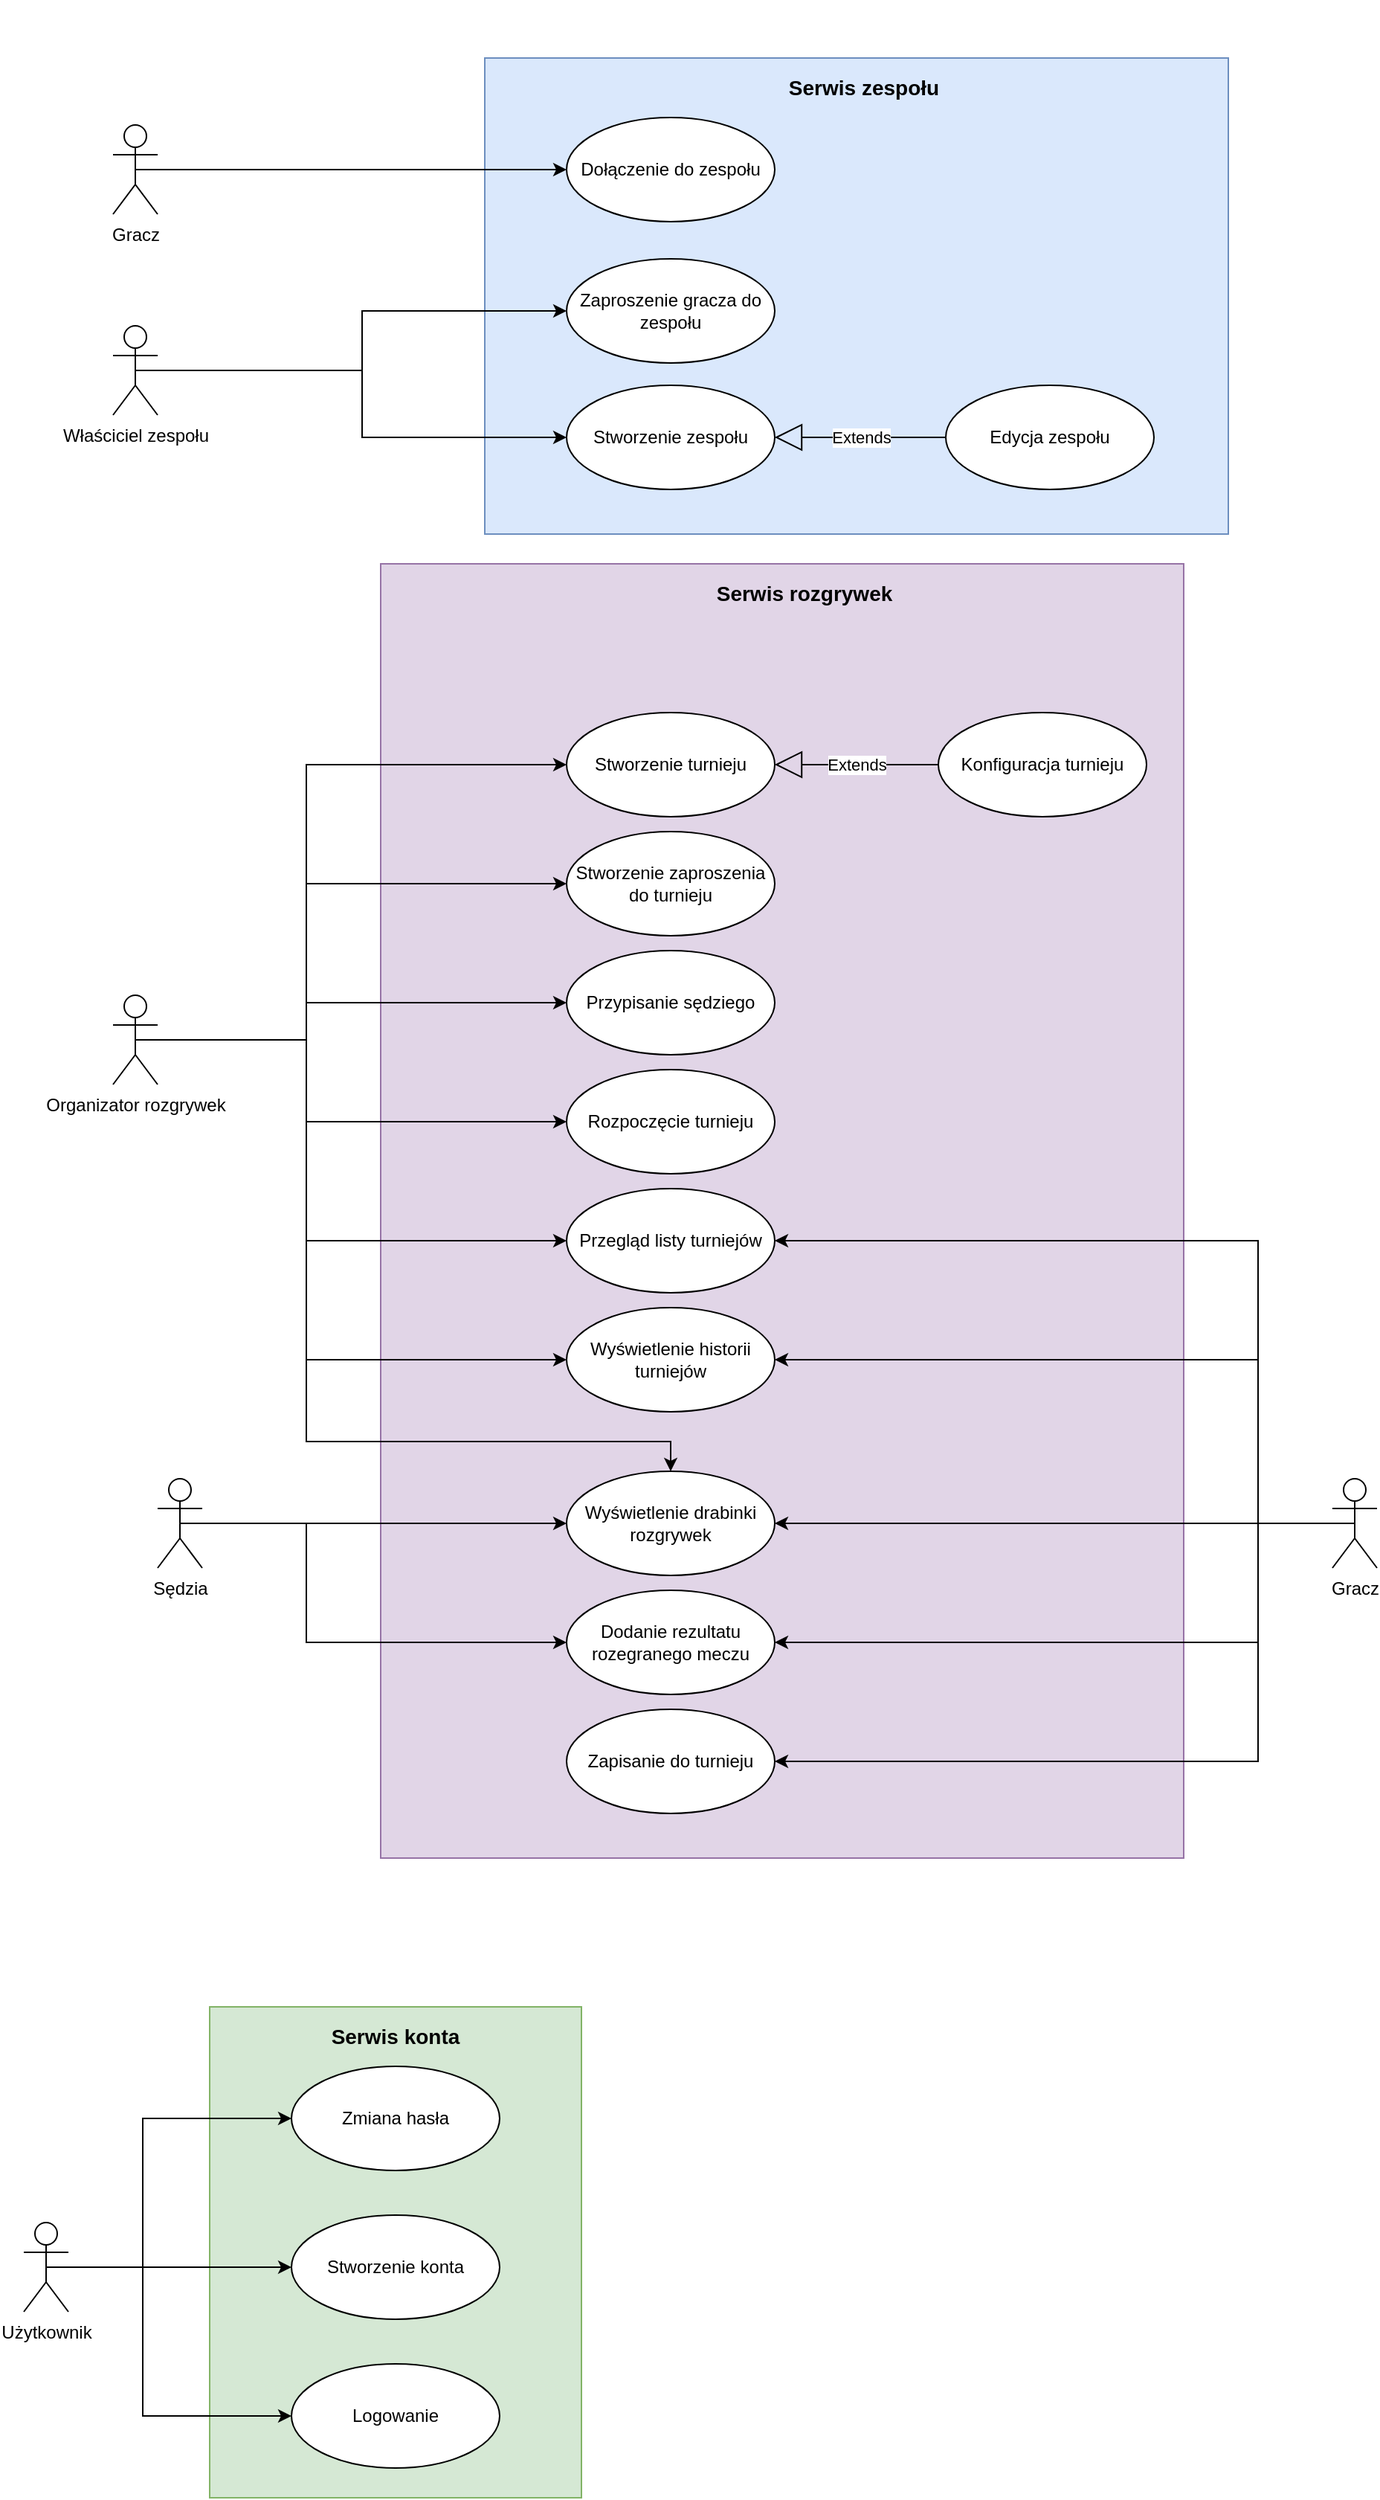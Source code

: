 <mxfile version="13.0.9" type="device"><diagram id="F0WHSWvARok9XOe78uDB" name="Page-1"><mxGraphModel dx="1483" dy="834" grid="1" gridSize="10" guides="1" tooltips="1" connect="1" arrows="1" fold="1" page="1" pageScale="1" pageWidth="850" pageHeight="1100" math="0" shadow="0"><root><mxCell id="0"/><mxCell id="1" parent="0"/><mxCell id="WBwj9kgR9LKHrEFJQV7Z-89" value="&lt;h2 style=&quot;line-height: 130% ; font-size: 12px&quot;&gt;&lt;br&gt;&lt;/h2&gt;" style="html=1;align=center;fillColor=#e1d5e7;strokeColor=#9673a6;horizontal=1;labelPosition=center;verticalLabelPosition=top;verticalAlign=bottom;fontSize=12;labelBackgroundColor=none;labelBorderColor=none;" vertex="1" parent="1"><mxGeometry x="300" y="380" width="540" height="870" as="geometry"/></mxCell><mxCell id="WBwj9kgR9LKHrEFJQV7Z-51" value="&lt;h3 style=&quot;line-height: 0%&quot;&gt;&lt;br&gt;&lt;/h3&gt;" style="html=1;align=right;fillColor=#d5e8d4;strokeColor=#82b366;imageVerticalAlign=top;rounded=0;" vertex="1" parent="1"><mxGeometry x="185" y="1350" width="250" height="330" as="geometry"/></mxCell><mxCell id="WBwj9kgR9LKHrEFJQV7Z-42" value="&lt;h2 style=&quot;line-height: 130% ; font-size: 12px&quot;&gt;&lt;br&gt;&lt;/h2&gt;" style="html=1;align=center;fillColor=#dae8fc;strokeColor=#6c8ebf;horizontal=1;labelPosition=center;verticalLabelPosition=top;verticalAlign=bottom;fontSize=12;labelBackgroundColor=none;labelBorderColor=none;" vertex="1" parent="1"><mxGeometry x="370" y="40" width="500" height="320" as="geometry"/></mxCell><mxCell id="WBwj9kgR9LKHrEFJQV7Z-33" style="edgeStyle=orthogonalEdgeStyle;rounded=0;orthogonalLoop=1;jettySize=auto;html=1;exitX=0.5;exitY=0.5;exitDx=0;exitDy=0;exitPerimeter=0;entryX=0;entryY=0.5;entryDx=0;entryDy=0;" edge="1" parent="1" source="WBwj9kgR9LKHrEFJQV7Z-1" target="WBwj9kgR9LKHrEFJQV7Z-3"><mxGeometry relative="1" as="geometry"/></mxCell><mxCell id="WBwj9kgR9LKHrEFJQV7Z-1" value="Gracz" style="shape=umlActor;verticalLabelPosition=bottom;labelBackgroundColor=#ffffff;verticalAlign=top;html=1;outlineConnect=0;" vertex="1" parent="1"><mxGeometry x="120" y="85" width="30" height="60" as="geometry"/></mxCell><mxCell id="WBwj9kgR9LKHrEFJQV7Z-3" value="Dołączenie do zespołu" style="ellipse;whiteSpace=wrap;html=1;" vertex="1" parent="1"><mxGeometry x="425" y="80" width="140" height="70" as="geometry"/></mxCell><mxCell id="WBwj9kgR9LKHrEFJQV7Z-4" value="Zaproszenie gracza do zespołu" style="ellipse;whiteSpace=wrap;html=1;" vertex="1" parent="1"><mxGeometry x="425" y="175" width="140" height="70" as="geometry"/></mxCell><mxCell id="WBwj9kgR9LKHrEFJQV7Z-32" style="edgeStyle=orthogonalEdgeStyle;rounded=0;orthogonalLoop=1;jettySize=auto;html=1;exitX=0.5;exitY=0.5;exitDx=0;exitDy=0;exitPerimeter=0;entryX=0;entryY=0.5;entryDx=0;entryDy=0;" edge="1" parent="1" source="WBwj9kgR9LKHrEFJQV7Z-12" target="WBwj9kgR9LKHrEFJQV7Z-4"><mxGeometry relative="1" as="geometry"/></mxCell><mxCell id="WBwj9kgR9LKHrEFJQV7Z-37" style="edgeStyle=orthogonalEdgeStyle;rounded=0;orthogonalLoop=1;jettySize=auto;html=1;exitX=0.5;exitY=0.5;exitDx=0;exitDy=0;exitPerimeter=0;entryX=0;entryY=0.5;entryDx=0;entryDy=0;" edge="1" parent="1" source="WBwj9kgR9LKHrEFJQV7Z-12" target="WBwj9kgR9LKHrEFJQV7Z-20"><mxGeometry relative="1" as="geometry"/></mxCell><mxCell id="WBwj9kgR9LKHrEFJQV7Z-12" value="Właściciel zespołu" style="shape=umlActor;verticalLabelPosition=bottom;labelBackgroundColor=#ffffff;verticalAlign=top;html=1;outlineConnect=0;" vertex="1" parent="1"><mxGeometry x="120" y="220" width="30" height="60" as="geometry"/></mxCell><mxCell id="WBwj9kgR9LKHrEFJQV7Z-34" style="edgeStyle=orthogonalEdgeStyle;rounded=0;orthogonalLoop=1;jettySize=auto;html=1;exitX=0.5;exitY=0.5;exitDx=0;exitDy=0;exitPerimeter=0;entryX=0;entryY=0.5;entryDx=0;entryDy=0;" edge="1" parent="1" source="WBwj9kgR9LKHrEFJQV7Z-14" target="WBwj9kgR9LKHrEFJQV7Z-18"><mxGeometry relative="1" as="geometry"><Array as="points"><mxPoint x="250" y="700"/><mxPoint x="250" y="515"/></Array></mxGeometry></mxCell><mxCell id="WBwj9kgR9LKHrEFJQV7Z-57" style="edgeStyle=orthogonalEdgeStyle;rounded=0;orthogonalLoop=1;jettySize=auto;html=1;exitX=0.5;exitY=0.5;exitDx=0;exitDy=0;exitPerimeter=0;entryX=0;entryY=0.5;entryDx=0;entryDy=0;fontSize=14;" edge="1" parent="1" source="WBwj9kgR9LKHrEFJQV7Z-14" target="WBwj9kgR9LKHrEFJQV7Z-25"><mxGeometry relative="1" as="geometry"><Array as="points"><mxPoint x="250" y="700"/><mxPoint x="250" y="595"/></Array></mxGeometry></mxCell><mxCell id="WBwj9kgR9LKHrEFJQV7Z-58" style="edgeStyle=orthogonalEdgeStyle;rounded=0;orthogonalLoop=1;jettySize=auto;html=1;exitX=0.5;exitY=0.5;exitDx=0;exitDy=0;exitPerimeter=0;entryX=0;entryY=0.5;entryDx=0;entryDy=0;fontSize=14;" edge="1" parent="1" source="WBwj9kgR9LKHrEFJQV7Z-14" target="WBwj9kgR9LKHrEFJQV7Z-27"><mxGeometry relative="1" as="geometry"><Array as="points"><mxPoint x="250" y="700"/><mxPoint x="250" y="675"/></Array></mxGeometry></mxCell><mxCell id="WBwj9kgR9LKHrEFJQV7Z-65" style="edgeStyle=orthogonalEdgeStyle;rounded=0;orthogonalLoop=1;jettySize=auto;html=1;exitX=0.5;exitY=0.5;exitDx=0;exitDy=0;exitPerimeter=0;entryX=0;entryY=0.5;entryDx=0;entryDy=0;fontSize=14;" edge="1" parent="1" source="WBwj9kgR9LKHrEFJQV7Z-14" target="WBwj9kgR9LKHrEFJQV7Z-63"><mxGeometry relative="1" as="geometry"><Array as="points"><mxPoint x="250" y="700"/><mxPoint x="250" y="755"/></Array></mxGeometry></mxCell><mxCell id="WBwj9kgR9LKHrEFJQV7Z-79" style="edgeStyle=orthogonalEdgeStyle;rounded=0;orthogonalLoop=1;jettySize=auto;html=1;exitX=0.5;exitY=0.5;exitDx=0;exitDy=0;exitPerimeter=0;entryX=0;entryY=0.5;entryDx=0;entryDy=0;fontSize=14;" edge="1" parent="1" source="WBwj9kgR9LKHrEFJQV7Z-14" target="WBwj9kgR9LKHrEFJQV7Z-26"><mxGeometry relative="1" as="geometry"><Array as="points"><mxPoint x="250" y="700"/><mxPoint x="250" y="835"/></Array></mxGeometry></mxCell><mxCell id="WBwj9kgR9LKHrEFJQV7Z-80" style="edgeStyle=orthogonalEdgeStyle;rounded=0;orthogonalLoop=1;jettySize=auto;html=1;exitX=0.5;exitY=0.5;exitDx=0;exitDy=0;exitPerimeter=0;entryX=0;entryY=0.5;entryDx=0;entryDy=0;fontSize=14;" edge="1" parent="1" source="WBwj9kgR9LKHrEFJQV7Z-14" target="WBwj9kgR9LKHrEFJQV7Z-22"><mxGeometry relative="1" as="geometry"><Array as="points"><mxPoint x="250" y="700"/><mxPoint x="250" y="915"/></Array></mxGeometry></mxCell><mxCell id="WBwj9kgR9LKHrEFJQV7Z-86" style="edgeStyle=orthogonalEdgeStyle;rounded=0;orthogonalLoop=1;jettySize=auto;html=1;exitX=0.5;exitY=0.5;exitDx=0;exitDy=0;exitPerimeter=0;entryX=0.5;entryY=0;entryDx=0;entryDy=0;fontSize=14;" edge="1" parent="1" source="WBwj9kgR9LKHrEFJQV7Z-14" target="WBwj9kgR9LKHrEFJQV7Z-29"><mxGeometry relative="1" as="geometry"><Array as="points"><mxPoint x="250" y="700"/><mxPoint x="250" y="970"/><mxPoint x="495" y="970"/></Array></mxGeometry></mxCell><mxCell id="WBwj9kgR9LKHrEFJQV7Z-14" value="Organizator rozgrywek" style="shape=umlActor;verticalLabelPosition=bottom;labelBackgroundColor=#ffffff;verticalAlign=top;html=1;outlineConnect=0;" vertex="1" parent="1"><mxGeometry x="120" y="670" width="30" height="60" as="geometry"/></mxCell><mxCell id="WBwj9kgR9LKHrEFJQV7Z-18" value="Stworzenie turnieju" style="ellipse;whiteSpace=wrap;html=1;" vertex="1" parent="1"><mxGeometry x="425" y="480" width="140" height="70" as="geometry"/></mxCell><mxCell id="WBwj9kgR9LKHrEFJQV7Z-19" value="Konfiguracja turnieju" style="ellipse;whiteSpace=wrap;html=1;" vertex="1" parent="1"><mxGeometry x="675" y="480" width="140" height="70" as="geometry"/></mxCell><mxCell id="WBwj9kgR9LKHrEFJQV7Z-20" value="Stworzenie zespołu" style="ellipse;whiteSpace=wrap;html=1;" vertex="1" parent="1"><mxGeometry x="425" y="260" width="140" height="70" as="geometry"/></mxCell><mxCell id="WBwj9kgR9LKHrEFJQV7Z-21" value="Zmiana hasła" style="ellipse;whiteSpace=wrap;html=1;" vertex="1" parent="1"><mxGeometry x="240" y="1390" width="140" height="70" as="geometry"/></mxCell><mxCell id="WBwj9kgR9LKHrEFJQV7Z-22" value="Wyświetlenie historii turniejów" style="ellipse;whiteSpace=wrap;html=1;" vertex="1" parent="1"><mxGeometry x="425" y="880" width="140" height="70" as="geometry"/></mxCell><mxCell id="WBwj9kgR9LKHrEFJQV7Z-23" value="Stworzenie konta" style="ellipse;whiteSpace=wrap;html=1;" vertex="1" parent="1"><mxGeometry x="240" y="1490" width="140" height="70" as="geometry"/></mxCell><mxCell id="WBwj9kgR9LKHrEFJQV7Z-24" value="Logowanie" style="ellipse;whiteSpace=wrap;html=1;" vertex="1" parent="1"><mxGeometry x="240" y="1590" width="140" height="70" as="geometry"/></mxCell><mxCell id="WBwj9kgR9LKHrEFJQV7Z-25" value="Stworzenie zaproszenia do turnieju" style="ellipse;whiteSpace=wrap;html=1;" vertex="1" parent="1"><mxGeometry x="425" y="560" width="140" height="70" as="geometry"/></mxCell><mxCell id="WBwj9kgR9LKHrEFJQV7Z-26" value="Przegląd listy turniejów" style="ellipse;whiteSpace=wrap;html=1;" vertex="1" parent="1"><mxGeometry x="425" y="800" width="140" height="70" as="geometry"/></mxCell><mxCell id="WBwj9kgR9LKHrEFJQV7Z-27" value="Przypisanie sędziego" style="ellipse;whiteSpace=wrap;html=1;" vertex="1" parent="1"><mxGeometry x="425" y="640" width="140" height="70" as="geometry"/></mxCell><mxCell id="WBwj9kgR9LKHrEFJQV7Z-29" value="Wyświetlenie drabinki rozgrywek" style="ellipse;whiteSpace=wrap;html=1;" vertex="1" parent="1"><mxGeometry x="425" y="990" width="140" height="70" as="geometry"/></mxCell><mxCell id="WBwj9kgR9LKHrEFJQV7Z-30" value="Dodanie rezultatu rozegranego meczu" style="ellipse;whiteSpace=wrap;html=1;" vertex="1" parent="1"><mxGeometry x="425" y="1070" width="140" height="70" as="geometry"/></mxCell><mxCell id="WBwj9kgR9LKHrEFJQV7Z-31" value="Zapisanie do turnieju" style="ellipse;whiteSpace=wrap;html=1;" vertex="1" parent="1"><mxGeometry x="425" y="1150" width="140" height="70" as="geometry"/></mxCell><mxCell id="WBwj9kgR9LKHrEFJQV7Z-35" value="Extends" style="endArrow=block;endSize=16;endFill=0;html=1;entryX=1;entryY=0.5;entryDx=0;entryDy=0;exitX=0;exitY=0.5;exitDx=0;exitDy=0;" edge="1" parent="1" source="WBwj9kgR9LKHrEFJQV7Z-19" target="WBwj9kgR9LKHrEFJQV7Z-18"><mxGeometry width="160" relative="1" as="geometry"><mxPoint x="345" y="530" as="sourcePoint"/><mxPoint x="505" y="530" as="targetPoint"/></mxGeometry></mxCell><mxCell id="WBwj9kgR9LKHrEFJQV7Z-38" value="Extends" style="endArrow=block;endSize=16;endFill=0;html=1;entryX=1;entryY=0.5;entryDx=0;entryDy=0;exitX=0;exitY=0.5;exitDx=0;exitDy=0;" edge="1" source="WBwj9kgR9LKHrEFJQV7Z-39" parent="1" target="WBwj9kgR9LKHrEFJQV7Z-20"><mxGeometry width="160" relative="1" as="geometry"><mxPoint x="355" y="310" as="sourcePoint"/><mxPoint x="575" y="295" as="targetPoint"/></mxGeometry></mxCell><mxCell id="WBwj9kgR9LKHrEFJQV7Z-39" value="Edycja zespołu" style="ellipse;whiteSpace=wrap;html=1;" vertex="1" parent="1"><mxGeometry x="680" y="260" width="140" height="70" as="geometry"/></mxCell><mxCell id="WBwj9kgR9LKHrEFJQV7Z-69" style="edgeStyle=orthogonalEdgeStyle;rounded=0;orthogonalLoop=1;jettySize=auto;html=1;exitX=0.5;exitY=0.5;exitDx=0;exitDy=0;exitPerimeter=0;entryX=1;entryY=0.5;entryDx=0;entryDy=0;fontSize=14;" edge="1" parent="1" source="WBwj9kgR9LKHrEFJQV7Z-43" target="WBwj9kgR9LKHrEFJQV7Z-30"><mxGeometry relative="1" as="geometry"><Array as="points"><mxPoint x="890" y="1025"/><mxPoint x="890" y="1105"/></Array></mxGeometry></mxCell><mxCell id="WBwj9kgR9LKHrEFJQV7Z-70" style="edgeStyle=orthogonalEdgeStyle;rounded=0;orthogonalLoop=1;jettySize=auto;html=1;exitX=0.5;exitY=0.5;exitDx=0;exitDy=0;exitPerimeter=0;entryX=1;entryY=0.5;entryDx=0;entryDy=0;fontSize=14;" edge="1" parent="1" source="WBwj9kgR9LKHrEFJQV7Z-43" target="WBwj9kgR9LKHrEFJQV7Z-31"><mxGeometry relative="1" as="geometry"><Array as="points"><mxPoint x="890" y="1025"/><mxPoint x="890" y="1185"/></Array></mxGeometry></mxCell><mxCell id="WBwj9kgR9LKHrEFJQV7Z-76" style="edgeStyle=orthogonalEdgeStyle;rounded=0;orthogonalLoop=1;jettySize=auto;html=1;exitX=0.5;exitY=0.5;exitDx=0;exitDy=0;exitPerimeter=0;entryX=1;entryY=0.5;entryDx=0;entryDy=0;fontSize=14;" edge="1" parent="1" source="WBwj9kgR9LKHrEFJQV7Z-43" target="WBwj9kgR9LKHrEFJQV7Z-29"><mxGeometry relative="1" as="geometry"><Array as="points"><mxPoint x="920" y="1025"/><mxPoint x="920" y="1025"/></Array></mxGeometry></mxCell><mxCell id="WBwj9kgR9LKHrEFJQV7Z-77" style="edgeStyle=orthogonalEdgeStyle;rounded=0;orthogonalLoop=1;jettySize=auto;html=1;exitX=0.5;exitY=0.5;exitDx=0;exitDy=0;exitPerimeter=0;entryX=1;entryY=0.5;entryDx=0;entryDy=0;fontSize=14;" edge="1" parent="1" source="WBwj9kgR9LKHrEFJQV7Z-43" target="WBwj9kgR9LKHrEFJQV7Z-22"><mxGeometry relative="1" as="geometry"><Array as="points"><mxPoint x="890" y="1025"/><mxPoint x="890" y="915"/></Array></mxGeometry></mxCell><mxCell id="WBwj9kgR9LKHrEFJQV7Z-78" style="edgeStyle=orthogonalEdgeStyle;rounded=0;orthogonalLoop=1;jettySize=auto;html=1;exitX=0.5;exitY=0.5;exitDx=0;exitDy=0;exitPerimeter=0;entryX=1;entryY=0.5;entryDx=0;entryDy=0;fontSize=14;" edge="1" parent="1" source="WBwj9kgR9LKHrEFJQV7Z-43" target="WBwj9kgR9LKHrEFJQV7Z-26"><mxGeometry relative="1" as="geometry"><Array as="points"><mxPoint x="890" y="1025"/><mxPoint x="890" y="835"/></Array></mxGeometry></mxCell><mxCell id="WBwj9kgR9LKHrEFJQV7Z-43" value="Gracz" style="shape=umlActor;verticalLabelPosition=bottom;labelBackgroundColor=#ffffff;verticalAlign=top;html=1;outlineConnect=0;" vertex="1" parent="1"><mxGeometry x="940" y="995" width="30" height="60" as="geometry"/></mxCell><mxCell id="WBwj9kgR9LKHrEFJQV7Z-71" style="edgeStyle=orthogonalEdgeStyle;rounded=0;orthogonalLoop=1;jettySize=auto;html=1;exitX=0.5;exitY=0.5;exitDx=0;exitDy=0;exitPerimeter=0;entryX=0;entryY=0.5;entryDx=0;entryDy=0;fontSize=14;" edge="1" parent="1" source="WBwj9kgR9LKHrEFJQV7Z-45" target="WBwj9kgR9LKHrEFJQV7Z-29"><mxGeometry relative="1" as="geometry"/></mxCell><mxCell id="WBwj9kgR9LKHrEFJQV7Z-74" style="edgeStyle=orthogonalEdgeStyle;rounded=0;orthogonalLoop=1;jettySize=auto;html=1;exitX=0.5;exitY=0.5;exitDx=0;exitDy=0;exitPerimeter=0;entryX=0;entryY=0.5;entryDx=0;entryDy=0;fontSize=14;" edge="1" parent="1" source="WBwj9kgR9LKHrEFJQV7Z-45" target="WBwj9kgR9LKHrEFJQV7Z-30"><mxGeometry relative="1" as="geometry"><Array as="points"><mxPoint x="250" y="1025"/><mxPoint x="250" y="1105"/></Array></mxGeometry></mxCell><mxCell id="WBwj9kgR9LKHrEFJQV7Z-45" value="Sędzia" style="shape=umlActor;verticalLabelPosition=bottom;labelBackgroundColor=#ffffff;verticalAlign=top;html=1;outlineConnect=0;" vertex="1" parent="1"><mxGeometry x="150" y="995" width="30" height="60" as="geometry"/></mxCell><mxCell id="WBwj9kgR9LKHrEFJQV7Z-52" style="edgeStyle=orthogonalEdgeStyle;rounded=0;orthogonalLoop=1;jettySize=auto;html=1;exitX=0.5;exitY=0.5;exitDx=0;exitDy=0;exitPerimeter=0;entryX=0;entryY=0.5;entryDx=0;entryDy=0;" edge="1" parent="1" source="WBwj9kgR9LKHrEFJQV7Z-47" target="WBwj9kgR9LKHrEFJQV7Z-21"><mxGeometry relative="1" as="geometry"><Array as="points"><mxPoint x="140" y="1525"/><mxPoint x="140" y="1425"/></Array></mxGeometry></mxCell><mxCell id="WBwj9kgR9LKHrEFJQV7Z-53" style="edgeStyle=orthogonalEdgeStyle;rounded=0;orthogonalLoop=1;jettySize=auto;html=1;exitX=0.5;exitY=0.5;exitDx=0;exitDy=0;exitPerimeter=0;entryX=0;entryY=0.5;entryDx=0;entryDy=0;" edge="1" parent="1" source="WBwj9kgR9LKHrEFJQV7Z-47" target="WBwj9kgR9LKHrEFJQV7Z-23"><mxGeometry relative="1" as="geometry"/></mxCell><mxCell id="WBwj9kgR9LKHrEFJQV7Z-54" style="edgeStyle=orthogonalEdgeStyle;rounded=0;orthogonalLoop=1;jettySize=auto;html=1;exitX=0.5;exitY=0.5;exitDx=0;exitDy=0;exitPerimeter=0;entryX=0;entryY=0.5;entryDx=0;entryDy=0;" edge="1" parent="1" source="WBwj9kgR9LKHrEFJQV7Z-47" target="WBwj9kgR9LKHrEFJQV7Z-24"><mxGeometry relative="1" as="geometry"><Array as="points"><mxPoint x="140" y="1525"/><mxPoint x="140" y="1625"/></Array></mxGeometry></mxCell><mxCell id="WBwj9kgR9LKHrEFJQV7Z-47" value="Użytkownik" style="shape=umlActor;verticalLabelPosition=bottom;labelBackgroundColor=#ffffff;verticalAlign=top;html=1;outlineConnect=0;" vertex="1" parent="1"><mxGeometry x="60" y="1495" width="30" height="60" as="geometry"/></mxCell><mxCell id="WBwj9kgR9LKHrEFJQV7Z-55" value="Serwis zespołu" style="text;html=1;strokeColor=none;fillColor=none;align=center;verticalAlign=middle;whiteSpace=wrap;rounded=0;labelBackgroundColor=none;fontSize=14;fontStyle=1" vertex="1" parent="1"><mxGeometry x="565" y="40" width="120" height="40" as="geometry"/></mxCell><mxCell id="WBwj9kgR9LKHrEFJQV7Z-56" value="Serwis konta" style="text;html=1;strokeColor=none;fillColor=none;align=center;verticalAlign=middle;whiteSpace=wrap;rounded=0;labelBackgroundColor=none;fontSize=14;fontStyle=1" vertex="1" parent="1"><mxGeometry x="250" y="1350" width="120" height="40" as="geometry"/></mxCell><mxCell id="WBwj9kgR9LKHrEFJQV7Z-63" value="Rozpoczęcie turnieju" style="ellipse;whiteSpace=wrap;html=1;" vertex="1" parent="1"><mxGeometry x="425" y="720" width="140" height="70" as="geometry"/></mxCell><mxCell id="WBwj9kgR9LKHrEFJQV7Z-90" value="Serwis rozgrywek" style="text;html=1;strokeColor=none;fillColor=none;align=center;verticalAlign=middle;whiteSpace=wrap;rounded=0;labelBackgroundColor=none;fontSize=14;fontStyle=1" vertex="1" parent="1"><mxGeometry x="510" y="380" width="150" height="40" as="geometry"/></mxCell></root></mxGraphModel></diagram></mxfile>